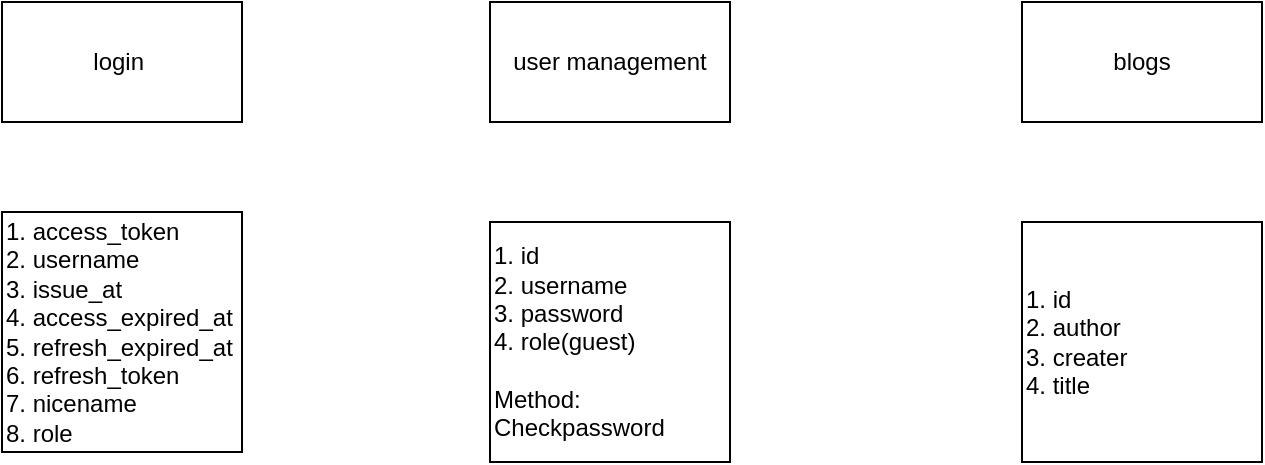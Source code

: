 <mxfile>
    <diagram id="30Crit2qrkDvp4RFuSIm" name="Page-1">
        <mxGraphModel dx="730" dy="457" grid="1" gridSize="10" guides="1" tooltips="1" connect="1" arrows="1" fold="1" page="1" pageScale="1" pageWidth="827" pageHeight="1169" math="0" shadow="0">
            <root>
                <mxCell id="0"/>
                <mxCell id="1" parent="0"/>
                <mxCell id="3" value="login&amp;nbsp;" style="rounded=0;whiteSpace=wrap;html=1;" vertex="1" parent="1">
                    <mxGeometry x="50" y="210" width="120" height="60" as="geometry"/>
                </mxCell>
                <mxCell id="4" value="user management" style="rounded=0;whiteSpace=wrap;html=1;" vertex="1" parent="1">
                    <mxGeometry x="294" y="210" width="120" height="60" as="geometry"/>
                </mxCell>
                <mxCell id="5" value="blogs" style="rounded=0;whiteSpace=wrap;html=1;" vertex="1" parent="1">
                    <mxGeometry x="560" y="210" width="120" height="60" as="geometry"/>
                </mxCell>
                <mxCell id="6" value="1. id&lt;br&gt;2. username&lt;br&gt;3. password&lt;br&gt;4. role(guest)&lt;br&gt;&lt;br&gt;Method:&lt;br&gt;Checkpassword" style="whiteSpace=wrap;html=1;aspect=fixed;align=left;" vertex="1" parent="1">
                    <mxGeometry x="294" y="320" width="120" height="120" as="geometry"/>
                </mxCell>
                <mxCell id="7" value="1. access_token&lt;br&gt;2. username&lt;br&gt;3. issue_at&lt;br&gt;4. access_expired_at&lt;br&gt;5. refresh_expired_at&lt;br&gt;6. refresh_token&lt;br&gt;7. nicename&lt;br&gt;8. role" style="whiteSpace=wrap;html=1;aspect=fixed;align=left;" vertex="1" parent="1">
                    <mxGeometry x="50" y="315" width="120" height="120" as="geometry"/>
                </mxCell>
                <mxCell id="8" value="&lt;div style=&quot;&quot;&gt;&lt;span style=&quot;background-color: initial;&quot;&gt;1. id&lt;/span&gt;&lt;/div&gt;&lt;div style=&quot;&quot;&gt;&lt;span style=&quot;background-color: initial;&quot;&gt;2. author&lt;/span&gt;&lt;/div&gt;&lt;div style=&quot;&quot;&gt;&lt;span style=&quot;background-color: initial;&quot;&gt;3. creater&lt;/span&gt;&lt;/div&gt;&lt;div style=&quot;&quot;&gt;&lt;span style=&quot;background-color: initial;&quot;&gt;4. title&lt;/span&gt;&lt;/div&gt;" style="whiteSpace=wrap;html=1;aspect=fixed;align=left;" vertex="1" parent="1">
                    <mxGeometry x="560" y="320" width="120" height="120" as="geometry"/>
                </mxCell>
            </root>
        </mxGraphModel>
    </diagram>
</mxfile>